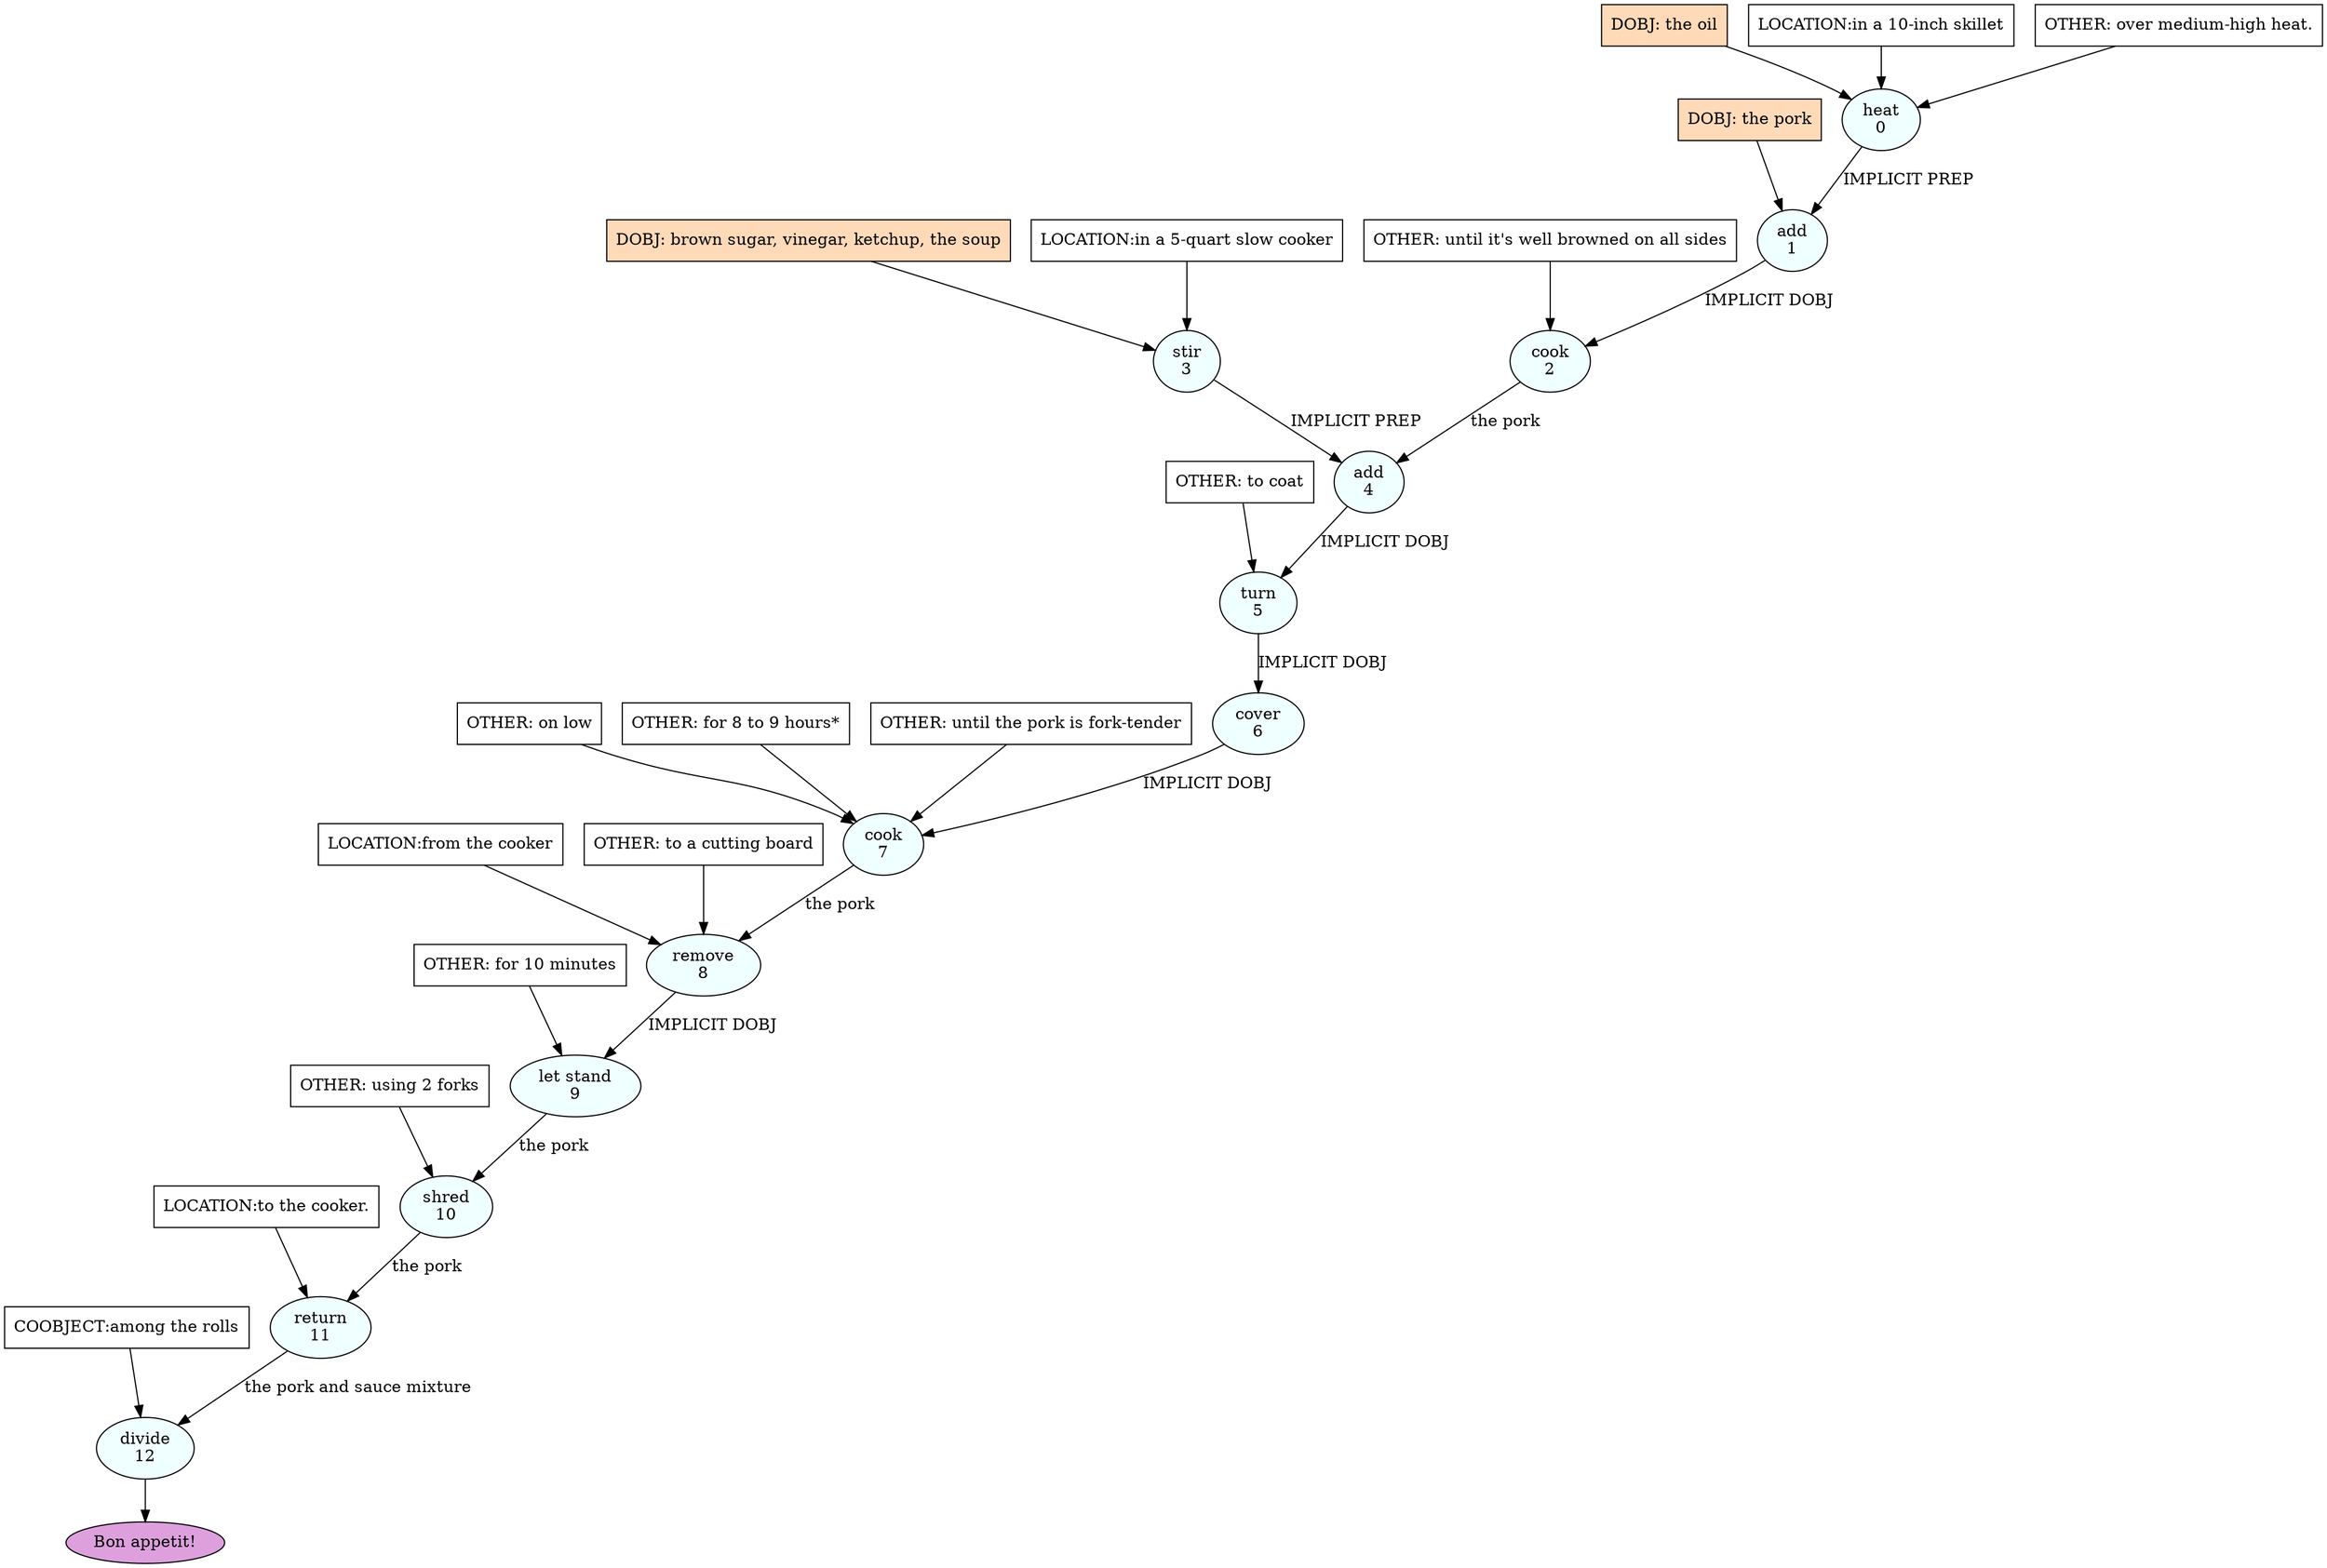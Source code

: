 digraph recipe {
E0[label="heat
0", shape=oval, style=filled, fillcolor=azure]
E1[label="add
1", shape=oval, style=filled, fillcolor=azure]
E2[label="cook
2", shape=oval, style=filled, fillcolor=azure]
E3[label="stir
3", shape=oval, style=filled, fillcolor=azure]
E4[label="add
4", shape=oval, style=filled, fillcolor=azure]
E5[label="turn
5", shape=oval, style=filled, fillcolor=azure]
E6[label="cover
6", shape=oval, style=filled, fillcolor=azure]
E7[label="cook
7", shape=oval, style=filled, fillcolor=azure]
E8[label="remove
8", shape=oval, style=filled, fillcolor=azure]
E9[label="let stand
9", shape=oval, style=filled, fillcolor=azure]
E10[label="shred
10", shape=oval, style=filled, fillcolor=azure]
E11[label="return
11", shape=oval, style=filled, fillcolor=azure]
E12[label="divide
12", shape=oval, style=filled, fillcolor=azure]
D0[label="DOBJ: the oil", shape=box, style=filled, fillcolor=peachpuff]
D0 -> E0
P0_0[label="LOCATION:in a 10-inch skillet", shape=box, style=filled, fillcolor=white]
P0_0 -> E0
O0_0[label="OTHER: over medium-high heat.", shape=box, style=filled, fillcolor=white]
O0_0 -> E0
D3[label="DOBJ: brown sugar, vinegar, ketchup, the soup", shape=box, style=filled, fillcolor=peachpuff]
D3 -> E3
P3_0[label="LOCATION:in a 5-quart slow cooker", shape=box, style=filled, fillcolor=white]
P3_0 -> E3
D1_ing[label="DOBJ: the pork", shape=box, style=filled, fillcolor=peachpuff]
D1_ing -> E1
E0 -> E1 [label="IMPLICIT PREP"]
E1 -> E2 [label="IMPLICIT DOBJ"]
O2_0_0[label="OTHER: until it's well browned on all sides", shape=box, style=filled, fillcolor=white]
O2_0_0 -> E2
E2 -> E4 [label="the pork"]
E3 -> E4 [label="IMPLICIT PREP"]
E4 -> E5 [label="IMPLICIT DOBJ"]
O5_0_0[label="OTHER: to coat", shape=box, style=filled, fillcolor=white]
O5_0_0 -> E5
E5 -> E6 [label="IMPLICIT DOBJ"]
E6 -> E7 [label="IMPLICIT DOBJ"]
O7_0_0[label="OTHER: on low", shape=box, style=filled, fillcolor=white]
O7_0_0 -> E7
O7_1_0[label="OTHER: for 8 to 9 hours*", shape=box, style=filled, fillcolor=white]
O7_1_0 -> E7
O7_2_0[label="OTHER: until the pork is fork-tender", shape=box, style=filled, fillcolor=white]
O7_2_0 -> E7
E7 -> E8 [label="the pork"]
P8_0_0[label="LOCATION:from the cooker", shape=box, style=filled, fillcolor=white]
P8_0_0 -> E8
O8_0_0[label="OTHER: to a cutting board", shape=box, style=filled, fillcolor=white]
O8_0_0 -> E8
E8 -> E9 [label="IMPLICIT DOBJ"]
O9_0_0[label="OTHER: for 10 minutes", shape=box, style=filled, fillcolor=white]
O9_0_0 -> E9
E9 -> E10 [label="the pork"]
O10_0_0[label="OTHER: using 2 forks", shape=box, style=filled, fillcolor=white]
O10_0_0 -> E10
E10 -> E11 [label="the pork"]
P11_0_0[label="LOCATION:to the cooker.", shape=box, style=filled, fillcolor=white]
P11_0_0 -> E11
E11 -> E12 [label="the pork and sauce mixture"]
P12_0_0[label="COOBJECT:among the rolls", shape=box, style=filled, fillcolor=white]
P12_0_0 -> E12
EOR[label="Bon appetit!", shape=oval, style=filled, fillcolor=plum]
E12 -> EOR
}
